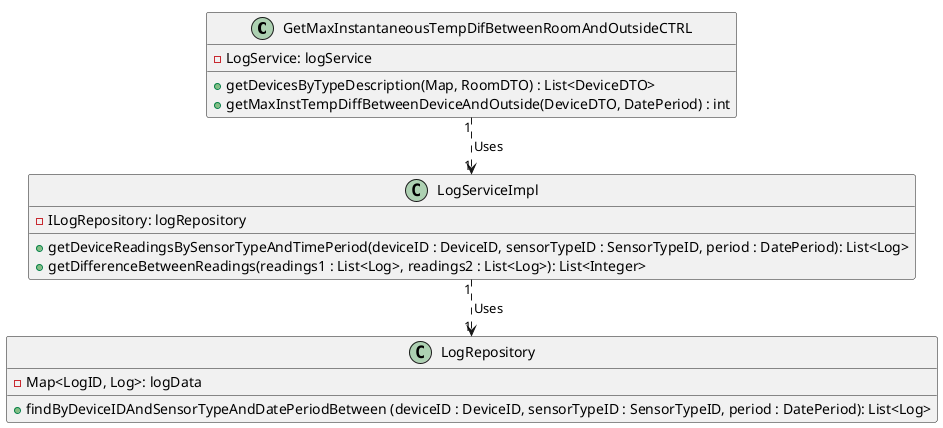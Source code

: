 @startuml
'https://plantuml.com/class-diagram
!pragma layout smetana


class GetMaxInstantaneousTempDifBetweenRoomAndOutsideCTRL {
'Atributes'
- LogService: logService

'Methods'

+ getDevicesByTypeDescription(Map, RoomDTO) : List<DeviceDTO>
+ getMaxInstTempDiffBetweenDeviceAndOutside(DeviceDTO, DatePeriod) : int
}

class LogServiceImpl {
'Atributes'
- ILogRepository: logRepository

'Methods'
+ getDeviceReadingsBySensorTypeAndTimePeriod(deviceID : DeviceID, sensorTypeID : SensorTypeID, period : DatePeriod): List<Log>
+ getDifferenceBetweenReadings(readings1 : List<Log>, readings2 : List<Log>): List<Integer>
}

class LogRepository {
'Atributes'
- Map<LogID, Log>: logData

'Methods'
+ findByDeviceIDAndSensorTypeAndDatePeriodBetween (deviceID : DeviceID, sensorTypeID : SensorTypeID, period : DatePeriod): List<Log>
}

GetMaxInstantaneousTempDifBetweenRoomAndOutsideCTRL "1" ..> "1" LogServiceImpl : Uses
LogServiceImpl "1" ..> "1" LogRepository : Uses


@enduml